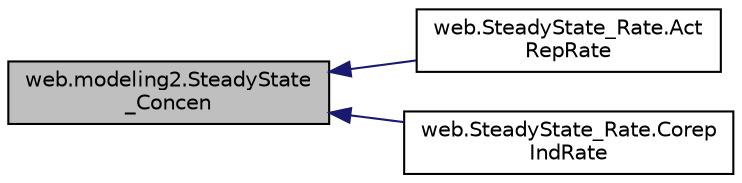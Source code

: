 digraph "web.modeling2.SteadyState_Concen"
{
  edge [fontname="Helvetica",fontsize="10",labelfontname="Helvetica",labelfontsize="10"];
  node [fontname="Helvetica",fontsize="10",shape=record];
  rankdir="LR";
  Node1 [label="web.modeling2.SteadyState\l_Concen",height=0.2,width=0.4,color="black", fillcolor="grey75", style="filled" fontcolor="black"];
  Node1 -> Node2 [dir="back",color="midnightblue",fontsize="10",style="solid",fontname="Helvetica"];
  Node2 [label="web.SteadyState_Rate.Act\lRepRate",height=0.2,width=0.4,color="black", fillcolor="white", style="filled",URL="$namespaceweb_1_1_steady_state___rate.html#a447d9a9b1a6a654a9bd6b8b0bb0f5171"];
  Node1 -> Node3 [dir="back",color="midnightblue",fontsize="10",style="solid",fontname="Helvetica"];
  Node3 [label="web.SteadyState_Rate.Corep\lIndRate",height=0.2,width=0.4,color="black", fillcolor="white", style="filled",URL="$namespaceweb_1_1_steady_state___rate.html#a3d8d7bb5a84d383873f40a1d1e2334a3"];
}
